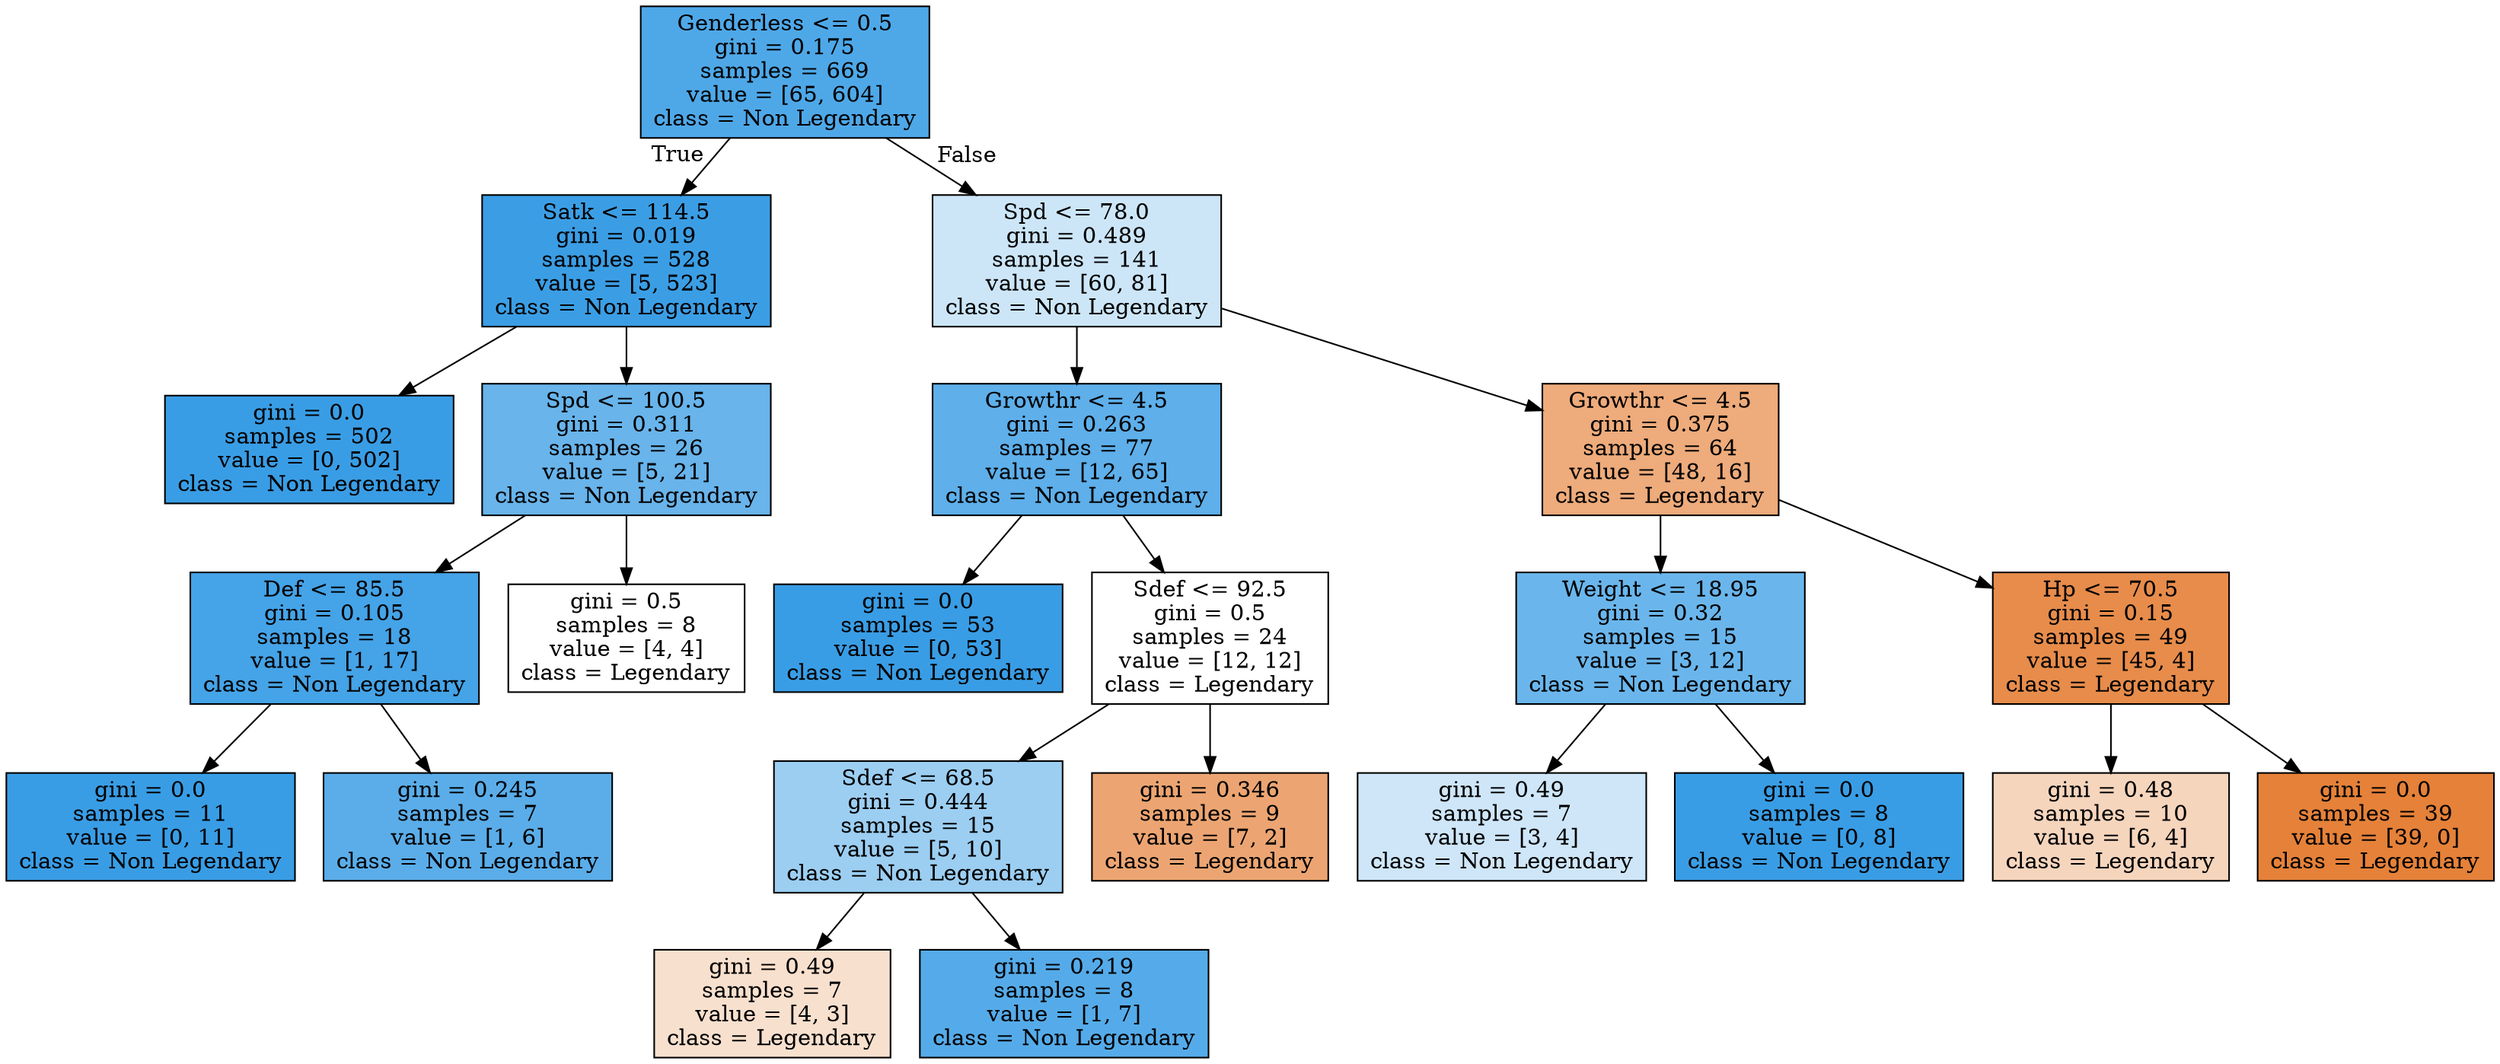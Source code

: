 digraph Tree {
node [shape=box, style="filled", color="black"] ;
0 [label="Genderless <= 0.5\ngini = 0.175\nsamples = 669\nvalue = [65, 604]\nclass = Non Legendary", fillcolor="#4ea8e8"] ;
1 [label="Satk <= 114.5\ngini = 0.019\nsamples = 528\nvalue = [5, 523]\nclass = Non Legendary", fillcolor="#3b9ee5"] ;
0 -> 1 [labeldistance=2.5, labelangle=45, headlabel="True"] ;
13 [label="gini = 0.0\nsamples = 502\nvalue = [0, 502]\nclass = Non Legendary", fillcolor="#399de5"] ;
1 -> 13 ;
14 [label="Spd <= 100.5\ngini = 0.311\nsamples = 26\nvalue = [5, 21]\nclass = Non Legendary", fillcolor="#68b4eb"] ;
1 -> 14 ;
15 [label="Def <= 85.5\ngini = 0.105\nsamples = 18\nvalue = [1, 17]\nclass = Non Legendary", fillcolor="#45a3e7"] ;
14 -> 15 ;
21 [label="gini = 0.0\nsamples = 11\nvalue = [0, 11]\nclass = Non Legendary", fillcolor="#399de5"] ;
15 -> 21 ;
22 [label="gini = 0.245\nsamples = 7\nvalue = [1, 6]\nclass = Non Legendary", fillcolor="#5aade9"] ;
15 -> 22 ;
16 [label="gini = 0.5\nsamples = 8\nvalue = [4, 4]\nclass = Legendary", fillcolor="#ffffff"] ;
14 -> 16 ;
2 [label="Spd <= 78.0\ngini = 0.489\nsamples = 141\nvalue = [60, 81]\nclass = Non Legendary", fillcolor="#cce6f8"] ;
0 -> 2 [labeldistance=2.5, labelangle=-45, headlabel="False"] ;
3 [label="Growthr <= 4.5\ngini = 0.263\nsamples = 77\nvalue = [12, 65]\nclass = Non Legendary", fillcolor="#5eafea"] ;
2 -> 3 ;
7 [label="gini = 0.0\nsamples = 53\nvalue = [0, 53]\nclass = Non Legendary", fillcolor="#399de5"] ;
3 -> 7 ;
8 [label="Sdef <= 92.5\ngini = 0.5\nsamples = 24\nvalue = [12, 12]\nclass = Legendary", fillcolor="#ffffff"] ;
3 -> 8 ;
11 [label="Sdef <= 68.5\ngini = 0.444\nsamples = 15\nvalue = [5, 10]\nclass = Non Legendary", fillcolor="#9ccef2"] ;
8 -> 11 ;
17 [label="gini = 0.49\nsamples = 7\nvalue = [4, 3]\nclass = Legendary", fillcolor="#f8e0ce"] ;
11 -> 17 ;
18 [label="gini = 0.219\nsamples = 8\nvalue = [1, 7]\nclass = Non Legendary", fillcolor="#55abe9"] ;
11 -> 18 ;
12 [label="gini = 0.346\nsamples = 9\nvalue = [7, 2]\nclass = Legendary", fillcolor="#eca572"] ;
8 -> 12 ;
4 [label="Growthr <= 4.5\ngini = 0.375\nsamples = 64\nvalue = [48, 16]\nclass = Legendary", fillcolor="#eeab7b"] ;
2 -> 4 ;
5 [label="Weight <= 18.95\ngini = 0.32\nsamples = 15\nvalue = [3, 12]\nclass = Non Legendary", fillcolor="#6ab6ec"] ;
4 -> 5 ;
19 [label="gini = 0.49\nsamples = 7\nvalue = [3, 4]\nclass = Non Legendary", fillcolor="#cee6f8"] ;
5 -> 19 ;
20 [label="gini = 0.0\nsamples = 8\nvalue = [0, 8]\nclass = Non Legendary", fillcolor="#399de5"] ;
5 -> 20 ;
6 [label="Hp <= 70.5\ngini = 0.15\nsamples = 49\nvalue = [45, 4]\nclass = Legendary", fillcolor="#e78c4b"] ;
4 -> 6 ;
9 [label="gini = 0.48\nsamples = 10\nvalue = [6, 4]\nclass = Legendary", fillcolor="#f6d5bd"] ;
6 -> 9 ;
10 [label="gini = 0.0\nsamples = 39\nvalue = [39, 0]\nclass = Legendary", fillcolor="#e58139"] ;
6 -> 10 ;
}